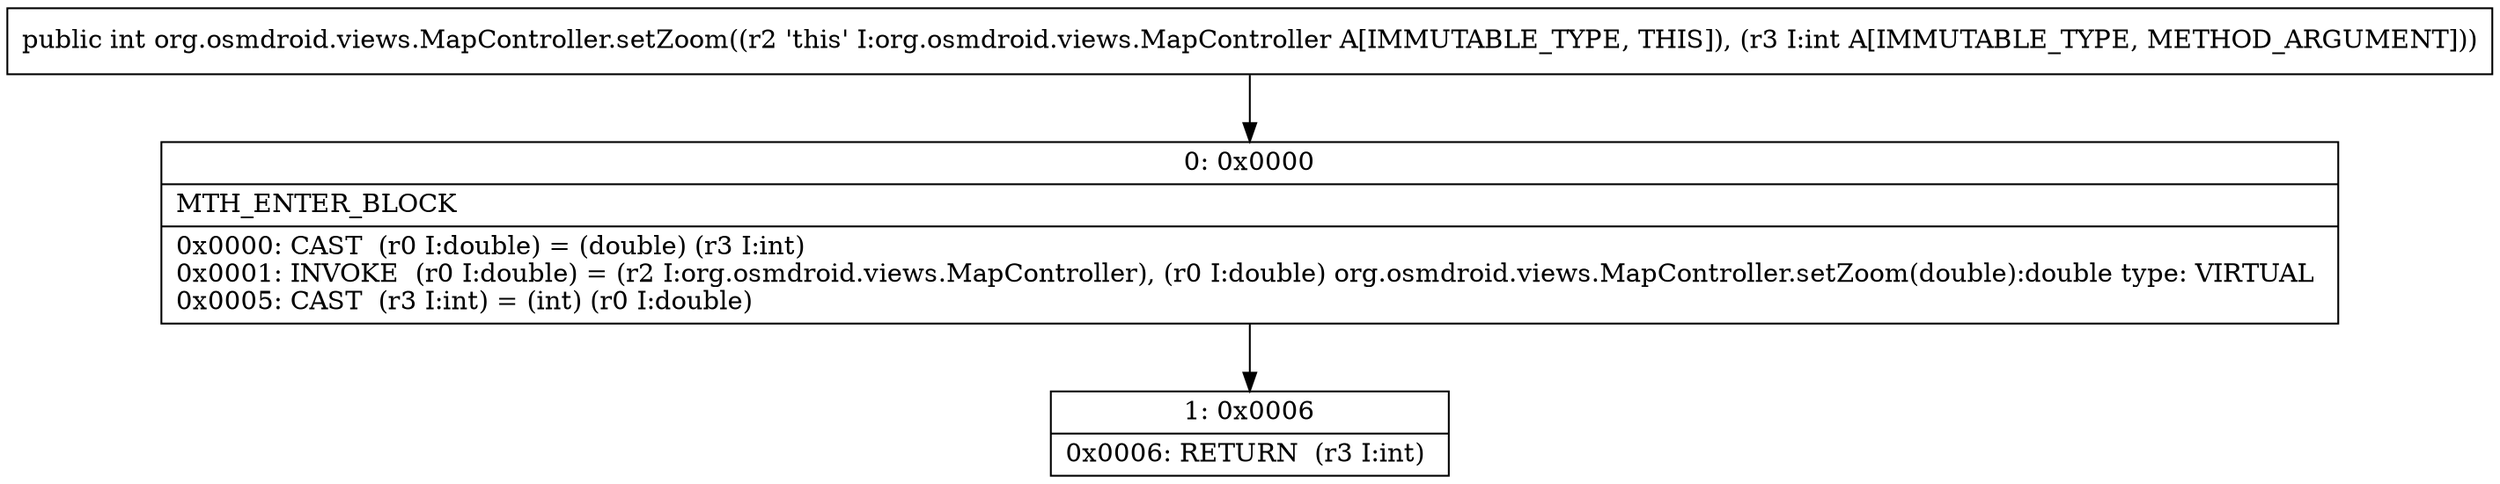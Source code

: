 digraph "CFG fororg.osmdroid.views.MapController.setZoom(I)I" {
Node_0 [shape=record,label="{0\:\ 0x0000|MTH_ENTER_BLOCK\l|0x0000: CAST  (r0 I:double) = (double) (r3 I:int) \l0x0001: INVOKE  (r0 I:double) = (r2 I:org.osmdroid.views.MapController), (r0 I:double) org.osmdroid.views.MapController.setZoom(double):double type: VIRTUAL \l0x0005: CAST  (r3 I:int) = (int) (r0 I:double) \l}"];
Node_1 [shape=record,label="{1\:\ 0x0006|0x0006: RETURN  (r3 I:int) \l}"];
MethodNode[shape=record,label="{public int org.osmdroid.views.MapController.setZoom((r2 'this' I:org.osmdroid.views.MapController A[IMMUTABLE_TYPE, THIS]), (r3 I:int A[IMMUTABLE_TYPE, METHOD_ARGUMENT])) }"];
MethodNode -> Node_0;
Node_0 -> Node_1;
}

